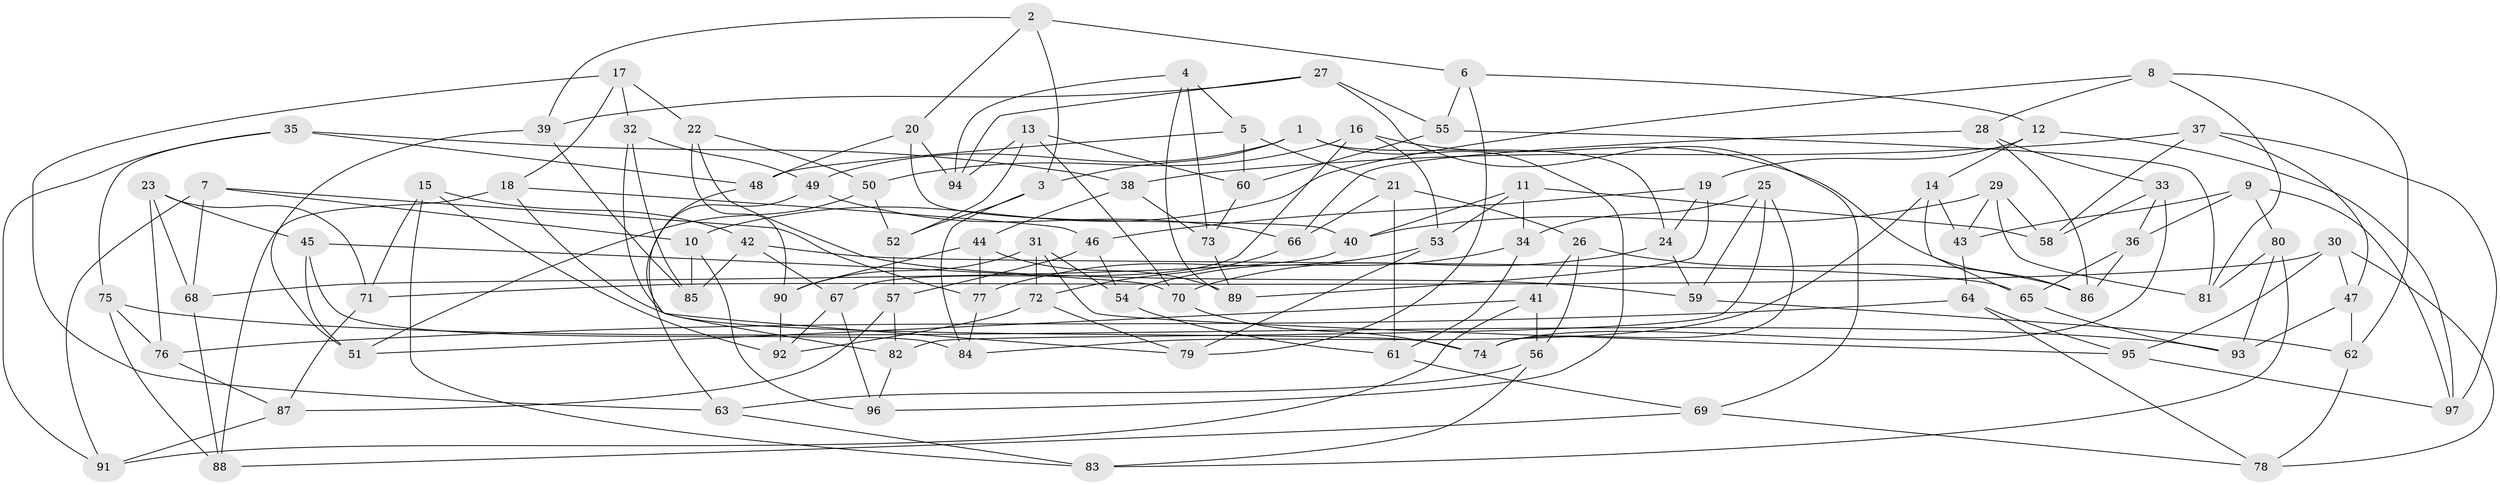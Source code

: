 // Generated by graph-tools (version 1.1) at 2025/16/03/09/25 04:16:24]
// undirected, 97 vertices, 194 edges
graph export_dot {
graph [start="1"]
  node [color=gray90,style=filled];
  1;
  2;
  3;
  4;
  5;
  6;
  7;
  8;
  9;
  10;
  11;
  12;
  13;
  14;
  15;
  16;
  17;
  18;
  19;
  20;
  21;
  22;
  23;
  24;
  25;
  26;
  27;
  28;
  29;
  30;
  31;
  32;
  33;
  34;
  35;
  36;
  37;
  38;
  39;
  40;
  41;
  42;
  43;
  44;
  45;
  46;
  47;
  48;
  49;
  50;
  51;
  52;
  53;
  54;
  55;
  56;
  57;
  58;
  59;
  60;
  61;
  62;
  63;
  64;
  65;
  66;
  67;
  68;
  69;
  70;
  71;
  72;
  73;
  74;
  75;
  76;
  77;
  78;
  79;
  80;
  81;
  82;
  83;
  84;
  85;
  86;
  87;
  88;
  89;
  90;
  91;
  92;
  93;
  94;
  95;
  96;
  97;
  1 -- 49;
  1 -- 24;
  1 -- 3;
  1 -- 96;
  2 -- 6;
  2 -- 39;
  2 -- 20;
  2 -- 3;
  3 -- 52;
  3 -- 84;
  4 -- 5;
  4 -- 94;
  4 -- 89;
  4 -- 73;
  5 -- 60;
  5 -- 48;
  5 -- 21;
  6 -- 79;
  6 -- 55;
  6 -- 12;
  7 -- 91;
  7 -- 68;
  7 -- 10;
  7 -- 77;
  8 -- 10;
  8 -- 81;
  8 -- 28;
  8 -- 62;
  9 -- 80;
  9 -- 43;
  9 -- 36;
  9 -- 97;
  10 -- 85;
  10 -- 96;
  11 -- 34;
  11 -- 40;
  11 -- 58;
  11 -- 53;
  12 -- 14;
  12 -- 19;
  12 -- 97;
  13 -- 94;
  13 -- 52;
  13 -- 70;
  13 -- 60;
  14 -- 65;
  14 -- 43;
  14 -- 84;
  15 -- 83;
  15 -- 42;
  15 -- 92;
  15 -- 71;
  16 -- 50;
  16 -- 53;
  16 -- 67;
  16 -- 86;
  17 -- 22;
  17 -- 18;
  17 -- 32;
  17 -- 63;
  18 -- 88;
  18 -- 74;
  18 -- 46;
  19 -- 46;
  19 -- 24;
  19 -- 89;
  20 -- 40;
  20 -- 94;
  20 -- 48;
  21 -- 26;
  21 -- 66;
  21 -- 61;
  22 -- 90;
  22 -- 50;
  22 -- 59;
  23 -- 71;
  23 -- 76;
  23 -- 45;
  23 -- 68;
  24 -- 59;
  24 -- 70;
  25 -- 82;
  25 -- 74;
  25 -- 34;
  25 -- 59;
  26 -- 56;
  26 -- 86;
  26 -- 41;
  27 -- 55;
  27 -- 39;
  27 -- 69;
  27 -- 94;
  28 -- 33;
  28 -- 86;
  28 -- 66;
  29 -- 58;
  29 -- 81;
  29 -- 40;
  29 -- 43;
  30 -- 95;
  30 -- 71;
  30 -- 47;
  30 -- 78;
  31 -- 95;
  31 -- 90;
  31 -- 72;
  31 -- 54;
  32 -- 85;
  32 -- 79;
  32 -- 49;
  33 -- 74;
  33 -- 36;
  33 -- 58;
  34 -- 61;
  34 -- 54;
  35 -- 48;
  35 -- 38;
  35 -- 91;
  35 -- 75;
  36 -- 65;
  36 -- 86;
  37 -- 47;
  37 -- 58;
  37 -- 38;
  37 -- 97;
  38 -- 73;
  38 -- 44;
  39 -- 51;
  39 -- 85;
  40 -- 68;
  41 -- 56;
  41 -- 91;
  41 -- 51;
  42 -- 85;
  42 -- 67;
  42 -- 65;
  43 -- 64;
  44 -- 89;
  44 -- 90;
  44 -- 77;
  45 -- 84;
  45 -- 51;
  45 -- 70;
  46 -- 57;
  46 -- 54;
  47 -- 93;
  47 -- 62;
  48 -- 82;
  49 -- 66;
  49 -- 63;
  50 -- 51;
  50 -- 52;
  52 -- 57;
  53 -- 79;
  53 -- 77;
  54 -- 61;
  55 -- 81;
  55 -- 60;
  56 -- 83;
  56 -- 63;
  57 -- 87;
  57 -- 82;
  59 -- 62;
  60 -- 73;
  61 -- 69;
  62 -- 78;
  63 -- 83;
  64 -- 78;
  64 -- 76;
  64 -- 95;
  65 -- 93;
  66 -- 72;
  67 -- 92;
  67 -- 96;
  68 -- 88;
  69 -- 88;
  69 -- 78;
  70 -- 74;
  71 -- 87;
  72 -- 92;
  72 -- 79;
  73 -- 89;
  75 -- 88;
  75 -- 76;
  75 -- 93;
  76 -- 87;
  77 -- 84;
  80 -- 93;
  80 -- 83;
  80 -- 81;
  82 -- 96;
  87 -- 91;
  90 -- 92;
  95 -- 97;
}
